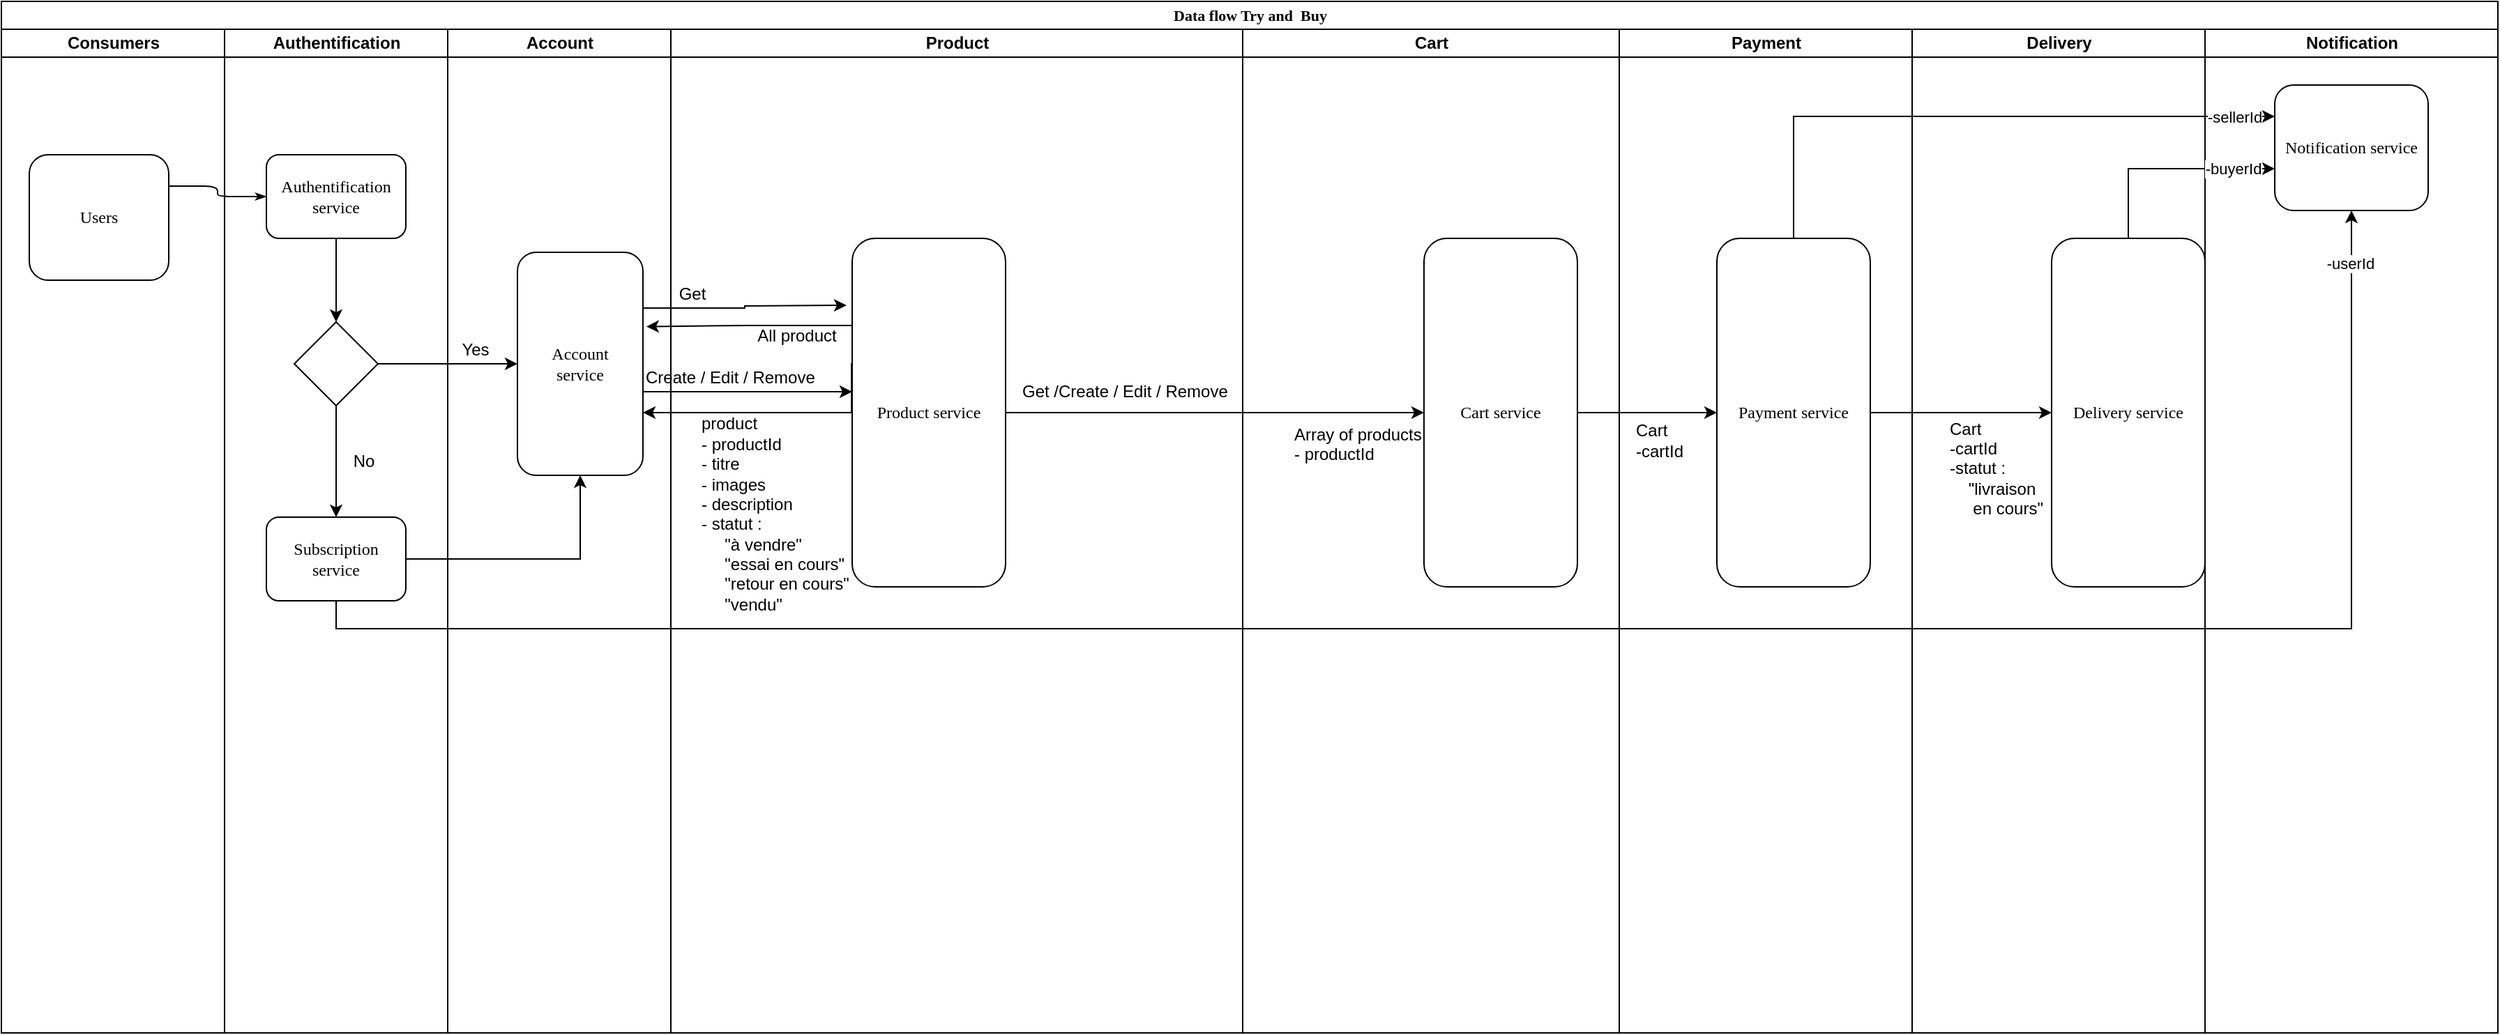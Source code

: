 <mxfile version="15.6.2" type="device" pages="2"><diagram name="Overview" id="74e2e168-ea6b-b213-b513-2b3c1d86103e"><mxGraphModel dx="1038" dy="556" grid="1" gridSize="10" guides="1" tooltips="1" connect="1" arrows="1" fold="1" page="1" pageScale="1" pageWidth="1100" pageHeight="850" background="none" math="0" shadow="0"><root><mxCell id="0"/><mxCell id="1" parent="0"/><mxCell id="77e6c97f196da883-1" value="&lt;font style=&quot;font-size: 11px&quot;&gt;Data flow Try and&amp;nbsp; Buy&lt;/font&gt;" style="swimlane;html=1;childLayout=stackLayout;startSize=20;rounded=0;shadow=0;labelBackgroundColor=none;strokeWidth=1;fontFamily=Verdana;fontSize=8;align=center;" parent="1" vertex="1"><mxGeometry x="90" y="40" width="1790" height="740" as="geometry"/></mxCell><mxCell id="77e6c97f196da883-26" style="edgeStyle=orthogonalEdgeStyle;rounded=1;html=1;labelBackgroundColor=none;startArrow=none;startFill=0;startSize=5;endArrow=classicThin;endFill=1;endSize=5;jettySize=auto;orthogonalLoop=1;strokeWidth=1;fontFamily=Verdana;fontSize=8;entryX=0;entryY=0.5;entryDx=0;entryDy=0;exitX=1;exitY=0.25;exitDx=0;exitDy=0;" parent="77e6c97f196da883-1" source="77e6c97f196da883-8" target="77e6c97f196da883-11" edge="1"><mxGeometry relative="1" as="geometry"><Array as="points"><mxPoint x="155" y="133"/><mxPoint x="155" y="140"/></Array></mxGeometry></mxCell><mxCell id="77e6c97f196da883-2" value="Consumers" style="swimlane;html=1;startSize=20;" parent="77e6c97f196da883-1" vertex="1"><mxGeometry y="20" width="160" height="720" as="geometry"/></mxCell><mxCell id="77e6c97f196da883-8" value="&lt;font style=&quot;font-size: 12px&quot;&gt;Users&lt;/font&gt;" style="rounded=1;whiteSpace=wrap;html=1;shadow=0;labelBackgroundColor=none;strokeWidth=1;fontFamily=Verdana;fontSize=8;align=center;" parent="77e6c97f196da883-2" vertex="1"><mxGeometry x="20" y="90" width="100" height="90" as="geometry"/></mxCell><mxCell id="77e6c97f196da883-3" value="Authentification" style="swimlane;html=1;startSize=20;" parent="77e6c97f196da883-1" vertex="1"><mxGeometry x="160" y="20" width="160" height="720" as="geometry"/></mxCell><mxCell id="YZADasU4_m_YrjNyv7JT-5" style="edgeStyle=orthogonalEdgeStyle;rounded=0;orthogonalLoop=1;jettySize=auto;html=1;exitX=0.5;exitY=1;exitDx=0;exitDy=0;entryX=0.5;entryY=0;entryDx=0;entryDy=0;" parent="77e6c97f196da883-3" source="77e6c97f196da883-11" target="YZADasU4_m_YrjNyv7JT-4" edge="1"><mxGeometry relative="1" as="geometry"/></mxCell><mxCell id="77e6c97f196da883-11" value="&lt;font style=&quot;font-size: 12px&quot;&gt;Authentification&lt;br&gt;service&lt;/font&gt;" style="rounded=1;whiteSpace=wrap;html=1;shadow=0;labelBackgroundColor=none;strokeWidth=1;fontFamily=Verdana;fontSize=8;align=center;" parent="77e6c97f196da883-3" vertex="1"><mxGeometry x="30" y="90" width="100" height="60" as="geometry"/></mxCell><mxCell id="YZADasU4_m_YrjNyv7JT-4" value="" style="rhombus;whiteSpace=wrap;html=1;" parent="77e6c97f196da883-3" vertex="1"><mxGeometry x="50" y="210" width="60" height="60" as="geometry"/></mxCell><mxCell id="YZADasU4_m_YrjNyv7JT-9" value="&lt;font style=&quot;font-size: 12px&quot;&gt;Subscription&lt;br&gt;service&lt;/font&gt;" style="rounded=1;whiteSpace=wrap;html=1;shadow=0;labelBackgroundColor=none;strokeWidth=1;fontFamily=Verdana;fontSize=8;align=center;" parent="77e6c97f196da883-3" vertex="1"><mxGeometry x="30" y="350" width="100" height="60" as="geometry"/></mxCell><mxCell id="YZADasU4_m_YrjNyv7JT-8" style="edgeStyle=orthogonalEdgeStyle;rounded=0;orthogonalLoop=1;jettySize=auto;html=1;exitX=0.5;exitY=1;exitDx=0;exitDy=0;entryX=0.5;entryY=0;entryDx=0;entryDy=0;" parent="77e6c97f196da883-3" source="YZADasU4_m_YrjNyv7JT-4" target="YZADasU4_m_YrjNyv7JT-9" edge="1"><mxGeometry relative="1" as="geometry"><mxPoint x="80" y="340" as="targetPoint"/></mxGeometry></mxCell><mxCell id="YZADasU4_m_YrjNyv7JT-10" value="No" style="text;html=1;strokeColor=none;fillColor=none;align=center;verticalAlign=middle;whiteSpace=wrap;rounded=0;" parent="77e6c97f196da883-3" vertex="1"><mxGeometry x="80" y="300" width="40" height="20" as="geometry"/></mxCell><mxCell id="77e6c97f196da883-4" value="Account" style="swimlane;html=1;startSize=20;" parent="77e6c97f196da883-1" vertex="1"><mxGeometry x="320" y="20" width="160" height="720" as="geometry"/></mxCell><mxCell id="YZADasU4_m_YrjNyv7JT-6" value="&lt;span style=&quot;font-size: 12px&quot;&gt;Account&lt;br&gt;service&lt;br&gt;&lt;/span&gt;" style="rounded=1;whiteSpace=wrap;html=1;shadow=0;labelBackgroundColor=none;strokeWidth=1;fontFamily=Verdana;fontSize=8;align=center;" parent="77e6c97f196da883-4" vertex="1"><mxGeometry x="50" y="160" width="90" height="160" as="geometry"/></mxCell><mxCell id="YZADasU4_m_YrjNyv7JT-11" value="Yes" style="text;html=1;strokeColor=none;fillColor=none;align=center;verticalAlign=middle;whiteSpace=wrap;rounded=0;" parent="77e6c97f196da883-4" vertex="1"><mxGeometry y="220" width="40" height="20" as="geometry"/></mxCell><mxCell id="77e6c97f196da883-6" value="Product" style="swimlane;html=1;startSize=20;" parent="77e6c97f196da883-1" vertex="1"><mxGeometry x="480" y="20" width="410" height="720" as="geometry"/></mxCell><mxCell id="YZADasU4_m_YrjNyv7JT-16" value="&lt;span style=&quot;font-size: 12px&quot;&gt;Product service&lt;br&gt;&lt;/span&gt;" style="rounded=1;whiteSpace=wrap;html=1;shadow=0;labelBackgroundColor=none;strokeWidth=1;fontFamily=Verdana;fontSize=8;align=center;" parent="77e6c97f196da883-6" vertex="1"><mxGeometry x="130" y="150" width="110" height="250" as="geometry"/></mxCell><mxCell id="YZADasU4_m_YrjNyv7JT-24" value="Get" style="text;html=1;align=center;verticalAlign=middle;resizable=0;points=[];autosize=1;" parent="77e6c97f196da883-6" vertex="1"><mxGeometry y="180" width="30" height="20" as="geometry"/></mxCell><mxCell id="YZADasU4_m_YrjNyv7JT-30" value="All product" style="text;html=1;align=center;verticalAlign=middle;resizable=0;points=[];autosize=1;" parent="77e6c97f196da883-6" vertex="1"><mxGeometry x="55" y="210" width="70" height="20" as="geometry"/></mxCell><mxCell id="YZADasU4_m_YrjNyv7JT-33" value="Create / Edit / Remove" style="text;html=1;align=left;verticalAlign=middle;resizable=0;points=[];autosize=1;" parent="77e6c97f196da883-6" vertex="1"><mxGeometry x="-20" y="240" width="140" height="20" as="geometry"/></mxCell><mxCell id="YZADasU4_m_YrjNyv7JT-34" value="&lt;div&gt;&lt;span&gt;product&lt;/span&gt;&lt;/div&gt;&lt;div&gt;- productId&lt;/div&gt;&lt;div&gt;- titre&amp;nbsp;&lt;/div&gt;&lt;div&gt;- images&lt;/div&gt;&lt;div&gt;- description&amp;nbsp;&lt;/div&gt;&lt;div&gt;- statut :&amp;nbsp;&lt;/div&gt;&lt;div&gt;&amp;nbsp; &amp;nbsp; &amp;nbsp;&quot;à vendre&quot;&amp;nbsp;&lt;/div&gt;&lt;div&gt;&amp;nbsp; &amp;nbsp; &amp;nbsp;&quot;essai en cours&quot;&lt;/div&gt;&lt;div&gt;&amp;nbsp; &amp;nbsp; &amp;nbsp;&quot;retour en cours&quot;&lt;/div&gt;&lt;div&gt;&amp;nbsp; &amp;nbsp; &amp;nbsp;&quot;vendu&quot;&lt;/div&gt;&lt;div&gt;&lt;br&gt;&lt;/div&gt;" style="text;html=1;strokeColor=none;fillColor=none;align=left;verticalAlign=middle;whiteSpace=wrap;rounded=0;" parent="77e6c97f196da883-6" vertex="1"><mxGeometry x="20" y="280" width="120" height="150" as="geometry"/></mxCell><mxCell id="YZADasU4_m_YrjNyv7JT-43" value="Get /Create / Edit / Remove" style="text;html=1;align=left;verticalAlign=middle;resizable=0;points=[];autosize=1;" parent="77e6c97f196da883-6" vertex="1"><mxGeometry x="250" y="250" width="160" height="20" as="geometry"/></mxCell><mxCell id="YZADasU4_m_YrjNyv7JT-39" value="Cart" style="swimlane;html=1;startSize=20;" parent="77e6c97f196da883-1" vertex="1"><mxGeometry x="890" y="20" width="270" height="720" as="geometry"><mxRectangle x="890" y="20" width="30" height="720" as="alternateBounds"/></mxGeometry></mxCell><mxCell id="YZADasU4_m_YrjNyv7JT-40" value="&lt;span style=&quot;font-size: 12px&quot;&gt;Cart service&lt;br&gt;&lt;/span&gt;" style="rounded=1;whiteSpace=wrap;html=1;shadow=0;labelBackgroundColor=none;strokeWidth=1;fontFamily=Verdana;fontSize=8;align=center;" parent="YZADasU4_m_YrjNyv7JT-39" vertex="1"><mxGeometry x="130" y="150" width="110" height="250" as="geometry"/></mxCell><mxCell id="YZADasU4_m_YrjNyv7JT-44" value="&lt;div&gt;&lt;span&gt;Array of products&lt;/span&gt;&lt;/div&gt;&lt;div&gt;- productId&lt;span&gt;&amp;nbsp;&lt;/span&gt;&lt;/div&gt;&lt;div&gt;&lt;br&gt;&lt;/div&gt;" style="text;html=1;strokeColor=none;fillColor=none;align=left;verticalAlign=middle;whiteSpace=wrap;rounded=0;" parent="YZADasU4_m_YrjNyv7JT-39" vertex="1"><mxGeometry x="35" y="290" width="95" height="30" as="geometry"/></mxCell><mxCell id="YZADasU4_m_YrjNyv7JT-7" style="edgeStyle=orthogonalEdgeStyle;rounded=0;orthogonalLoop=1;jettySize=auto;html=1;exitX=1;exitY=0.5;exitDx=0;exitDy=0;" parent="77e6c97f196da883-1" source="YZADasU4_m_YrjNyv7JT-4" target="YZADasU4_m_YrjNyv7JT-6" edge="1"><mxGeometry relative="1" as="geometry"/></mxCell><mxCell id="YZADasU4_m_YrjNyv7JT-12" style="edgeStyle=orthogonalEdgeStyle;rounded=0;orthogonalLoop=1;jettySize=auto;html=1;exitX=1;exitY=0.5;exitDx=0;exitDy=0;entryX=0.5;entryY=1;entryDx=0;entryDy=0;" parent="77e6c97f196da883-1" source="YZADasU4_m_YrjNyv7JT-9" target="YZADasU4_m_YrjNyv7JT-6" edge="1"><mxGeometry relative="1" as="geometry"/></mxCell><mxCell id="YZADasU4_m_YrjNyv7JT-23" style="edgeStyle=orthogonalEdgeStyle;rounded=0;orthogonalLoop=1;jettySize=auto;html=1;exitX=1;exitY=0.25;exitDx=0;exitDy=0;startArrow=none;startFill=0;" parent="77e6c97f196da883-1" source="YZADasU4_m_YrjNyv7JT-6" edge="1"><mxGeometry relative="1" as="geometry"><mxPoint x="606" y="218" as="targetPoint"/></mxGeometry></mxCell><mxCell id="YZADasU4_m_YrjNyv7JT-25" style="edgeStyle=orthogonalEdgeStyle;rounded=0;orthogonalLoop=1;jettySize=auto;html=1;exitX=-0.004;exitY=0.358;exitDx=0;exitDy=0;exitPerimeter=0;" parent="77e6c97f196da883-1" source="YZADasU4_m_YrjNyv7JT-16" edge="1"><mxGeometry relative="1" as="geometry"><mxPoint x="460" y="295" as="targetPoint"/><Array as="points"><mxPoint x="610" y="295"/><mxPoint x="460" y="295"/></Array></mxGeometry></mxCell><mxCell id="YZADasU4_m_YrjNyv7JT-31" style="edgeStyle=orthogonalEdgeStyle;rounded=0;orthogonalLoop=1;jettySize=auto;html=1;exitX=0;exitY=0.25;exitDx=0;exitDy=0;entryX=1.027;entryY=0.333;entryDx=0;entryDy=0;entryPerimeter=0;startArrow=none;startFill=0;" parent="77e6c97f196da883-1" source="YZADasU4_m_YrjNyv7JT-16" target="YZADasU4_m_YrjNyv7JT-6" edge="1"><mxGeometry relative="1" as="geometry"/></mxCell><mxCell id="YZADasU4_m_YrjNyv7JT-46" style="edgeStyle=orthogonalEdgeStyle;rounded=0;orthogonalLoop=1;jettySize=auto;html=1;exitX=1;exitY=0.5;exitDx=0;exitDy=0;entryX=0;entryY=0.5;entryDx=0;entryDy=0;startArrow=none;startFill=0;" parent="77e6c97f196da883-1" source="YZADasU4_m_YrjNyv7JT-16" target="YZADasU4_m_YrjNyv7JT-40" edge="1"><mxGeometry relative="1" as="geometry"/></mxCell><mxCell id="YZADasU4_m_YrjNyv7JT-47" value="Payment" style="swimlane;html=1;startSize=20;" parent="77e6c97f196da883-1" vertex="1"><mxGeometry x="1160" y="20" width="210" height="720" as="geometry"><mxRectangle x="890" y="20" width="30" height="720" as="alternateBounds"/></mxGeometry></mxCell><mxCell id="YZADasU4_m_YrjNyv7JT-51" value="&lt;span style=&quot;font-size: 12px&quot;&gt;Payment service&lt;br&gt;&lt;/span&gt;" style="rounded=1;whiteSpace=wrap;html=1;shadow=0;labelBackgroundColor=none;strokeWidth=1;fontFamily=Verdana;fontSize=8;align=center;" parent="YZADasU4_m_YrjNyv7JT-47" vertex="1"><mxGeometry x="70" y="150" width="110" height="250" as="geometry"/></mxCell><mxCell id="YZADasU4_m_YrjNyv7JT-59" value="&lt;div&gt;Cart&lt;/div&gt;&lt;div&gt;-cartId&lt;/div&gt;" style="text;html=1;strokeColor=none;fillColor=none;align=left;verticalAlign=middle;whiteSpace=wrap;rounded=0;" parent="YZADasU4_m_YrjNyv7JT-47" vertex="1"><mxGeometry x="10" y="280" width="60" height="30" as="geometry"/></mxCell><mxCell id="YZADasU4_m_YrjNyv7JT-50" value="Delivery" style="swimlane;html=1;startSize=20;" parent="77e6c97f196da883-1" vertex="1"><mxGeometry x="1370" y="20" width="210" height="720" as="geometry"><mxRectangle x="890" y="20" width="30" height="720" as="alternateBounds"/></mxGeometry></mxCell><mxCell id="YZADasU4_m_YrjNyv7JT-52" value="&lt;span style=&quot;font-size: 12px&quot;&gt;Delivery service&lt;br&gt;&lt;/span&gt;" style="rounded=1;whiteSpace=wrap;html=1;shadow=0;labelBackgroundColor=none;strokeWidth=1;fontFamily=Verdana;fontSize=8;align=center;" parent="YZADasU4_m_YrjNyv7JT-50" vertex="1"><mxGeometry x="100" y="150" width="110" height="250" as="geometry"/></mxCell><mxCell id="YZADasU4_m_YrjNyv7JT-60" value="&lt;div style=&quot;text-align: left&quot;&gt;Cart&lt;/div&gt;&lt;div style=&quot;text-align: left&quot;&gt;-cartId&lt;/div&gt;&lt;div style=&quot;text-align: left&quot;&gt;-statut :&lt;br&gt;&amp;nbsp; &amp;nbsp; &quot;livraison&lt;/div&gt;&lt;div style=&quot;text-align: left&quot;&gt;&amp;nbsp; &amp;nbsp; &amp;nbsp;en cours&quot;&lt;/div&gt;" style="text;html=1;align=center;verticalAlign=middle;resizable=0;points=[];autosize=1;" parent="YZADasU4_m_YrjNyv7JT-50" vertex="1"><mxGeometry x="20" y="280" width="80" height="70" as="geometry"/></mxCell><mxCell id="YZADasU4_m_YrjNyv7JT-54" value="Notification" style="swimlane;html=1;startSize=20;" parent="77e6c97f196da883-1" vertex="1"><mxGeometry x="1580" y="20" width="210" height="720" as="geometry"><mxRectangle x="890" y="20" width="30" height="720" as="alternateBounds"/></mxGeometry></mxCell><mxCell id="YZADasU4_m_YrjNyv7JT-55" value="&lt;span style=&quot;font-size: 12px&quot;&gt;Notification service&lt;br&gt;&lt;/span&gt;" style="rounded=1;whiteSpace=wrap;html=1;shadow=0;labelBackgroundColor=none;strokeWidth=1;fontFamily=Verdana;fontSize=8;align=center;" parent="YZADasU4_m_YrjNyv7JT-54" vertex="1"><mxGeometry x="50" y="40" width="110" height="90" as="geometry"/></mxCell><mxCell id="YZADasU4_m_YrjNyv7JT-53" style="edgeStyle=orthogonalEdgeStyle;rounded=0;orthogonalLoop=1;jettySize=auto;html=1;exitX=1;exitY=0.5;exitDx=0;exitDy=0;entryX=0;entryY=0.5;entryDx=0;entryDy=0;startArrow=none;startFill=0;" parent="77e6c97f196da883-1" source="YZADasU4_m_YrjNyv7JT-40" target="YZADasU4_m_YrjNyv7JT-51" edge="1"><mxGeometry relative="1" as="geometry"/></mxCell><mxCell id="YZADasU4_m_YrjNyv7JT-56" style="edgeStyle=orthogonalEdgeStyle;rounded=0;orthogonalLoop=1;jettySize=auto;html=1;exitX=1;exitY=0.5;exitDx=0;exitDy=0;entryX=0;entryY=0.5;entryDx=0;entryDy=0;startArrow=none;startFill=0;" parent="77e6c97f196da883-1" source="YZADasU4_m_YrjNyv7JT-51" target="YZADasU4_m_YrjNyv7JT-52" edge="1"><mxGeometry relative="1" as="geometry"/></mxCell><mxCell id="YZADasU4_m_YrjNyv7JT-57" style="edgeStyle=orthogonalEdgeStyle;rounded=0;orthogonalLoop=1;jettySize=auto;html=1;exitX=0.5;exitY=0;exitDx=0;exitDy=0;entryX=0;entryY=0.25;entryDx=0;entryDy=0;startArrow=none;startFill=0;" parent="77e6c97f196da883-1" source="YZADasU4_m_YrjNyv7JT-51" target="YZADasU4_m_YrjNyv7JT-55" edge="1"><mxGeometry relative="1" as="geometry"/></mxCell><mxCell id="YZADasU4_m_YrjNyv7JT-62" value="-sellerId" style="edgeLabel;html=1;align=center;verticalAlign=middle;resizable=0;points=[];" parent="YZADasU4_m_YrjNyv7JT-57" vertex="1" connectable="0"><mxGeometry x="0.833" y="1" relative="1" as="geometry"><mxPoint x="6.5" y="1" as="offset"/></mxGeometry></mxCell><mxCell id="YZADasU4_m_YrjNyv7JT-61" style="edgeStyle=orthogonalEdgeStyle;rounded=0;orthogonalLoop=1;jettySize=auto;html=1;exitX=0.5;exitY=0;exitDx=0;exitDy=0;entryX=0;entryY=0.667;entryDx=0;entryDy=0;entryPerimeter=0;startArrow=none;startFill=0;" parent="77e6c97f196da883-1" source="YZADasU4_m_YrjNyv7JT-52" target="YZADasU4_m_YrjNyv7JT-55" edge="1"><mxGeometry relative="1" as="geometry"/></mxCell><mxCell id="YZADasU4_m_YrjNyv7JT-65" value="-buyerId" style="edgeLabel;html=1;align=center;verticalAlign=middle;resizable=0;points=[];" parent="YZADasU4_m_YrjNyv7JT-61" vertex="1" connectable="0"><mxGeometry x="0.499" relative="1" as="geometry"><mxPoint x="9" as="offset"/></mxGeometry></mxCell><mxCell id="YZADasU4_m_YrjNyv7JT-63" style="edgeStyle=orthogonalEdgeStyle;rounded=0;orthogonalLoop=1;jettySize=auto;html=1;exitX=0.5;exitY=1;exitDx=0;exitDy=0;entryX=0.5;entryY=1;entryDx=0;entryDy=0;startArrow=none;startFill=0;" parent="77e6c97f196da883-1" source="YZADasU4_m_YrjNyv7JT-9" target="YZADasU4_m_YrjNyv7JT-55" edge="1"><mxGeometry relative="1" as="geometry"/></mxCell><mxCell id="YZADasU4_m_YrjNyv7JT-64" value="-userId" style="edgeLabel;html=1;align=center;verticalAlign=middle;resizable=0;points=[];" parent="YZADasU4_m_YrjNyv7JT-63" vertex="1" connectable="0"><mxGeometry x="0.957" y="1" relative="1" as="geometry"><mxPoint as="offset"/></mxGeometry></mxCell><mxCell id="YZADasU4_m_YrjNyv7JT-32" style="edgeStyle=orthogonalEdgeStyle;rounded=0;orthogonalLoop=1;jettySize=auto;html=1;exitX=1;exitY=0.5;exitDx=0;exitDy=0;startArrow=none;startFill=0;" parent="1" source="YZADasU4_m_YrjNyv7JT-6" edge="1"><mxGeometry relative="1" as="geometry"><mxPoint x="700" y="320" as="targetPoint"/><Array as="points"><mxPoint x="550" y="320"/><mxPoint x="700" y="320"/></Array></mxGeometry></mxCell></root></mxGraphModel></diagram><diagram id="G5GjdR99C8rZCxGnCfwE" name="Account page"><mxGraphModel dx="3422" dy="1390" grid="1" gridSize="10" guides="1" tooltips="1" connect="1" arrows="1" fold="1" page="1" pageScale="1" pageWidth="827" pageHeight="1169" math="0" shadow="0"><root><mxCell id="nw8KhhndED7h4ndIgk4L-0"/><mxCell id="nw8KhhndED7h4ndIgk4L-1" parent="nw8KhhndED7h4ndIgk4L-0"/><mxCell id="nw8KhhndED7h4ndIgk4L-2" value="" style="whiteSpace=wrap;html=1;aspect=fixed;" parent="nw8KhhndED7h4ndIgk4L-1" vertex="1"><mxGeometry x="20" y="30" width="470" height="470" as="geometry"/></mxCell><mxCell id="nw8KhhndED7h4ndIgk4L-3" value="Account Page" style="text;html=1;strokeColor=none;fillColor=none;align=center;verticalAlign=middle;whiteSpace=wrap;rounded=0;" parent="nw8KhhndED7h4ndIgk4L-1" vertex="1"><mxGeometry x="30" y="40" width="80" height="30" as="geometry"/></mxCell><mxCell id="nw8KhhndED7h4ndIgk4L-4" value="à vendre" style="rounded=0;whiteSpace=wrap;html=1;" parent="nw8KhhndED7h4ndIgk4L-1" vertex="1"><mxGeometry x="30" y="80" width="100" height="30" as="geometry"/></mxCell><mxCell id="nw8KhhndED7h4ndIgk4L-5" value="Seller" style="shape=umlActor;verticalLabelPosition=bottom;verticalAlign=top;html=1;outlineConnect=0;" parent="nw8KhhndED7h4ndIgk4L-1" vertex="1"><mxGeometry x="-40" y="10" width="30" height="60" as="geometry"/></mxCell><mxCell id="nw8KhhndED7h4ndIgk4L-6" value="Buyer" style="shape=umlActor;verticalLabelPosition=bottom;verticalAlign=top;html=1;outlineConnect=0;" parent="nw8KhhndED7h4ndIgk4L-1" vertex="1"><mxGeometry x="680" y="10" width="30" height="60" as="geometry"/></mxCell><mxCell id="nw8KhhndED7h4ndIgk4L-8" value="" style="whiteSpace=wrap;html=1;aspect=fixed;" parent="nw8KhhndED7h4ndIgk4L-1" vertex="1"><mxGeometry x="740" y="30" width="470" height="470" as="geometry"/></mxCell><mxCell id="nw8KhhndED7h4ndIgk4L-9" value="Account Page" style="text;html=1;strokeColor=none;fillColor=none;align=center;verticalAlign=middle;whiteSpace=wrap;rounded=0;" parent="nw8KhhndED7h4ndIgk4L-1" vertex="1"><mxGeometry x="770" y="40" width="80" height="30" as="geometry"/></mxCell><mxCell id="nw8KhhndED7h4ndIgk4L-10" value="vente en cours" style="rounded=0;whiteSpace=wrap;html=1;" parent="nw8KhhndED7h4ndIgk4L-1" vertex="1"><mxGeometry x="190" y="80" width="100" height="30" as="geometry"/></mxCell><mxCell id="nw8KhhndED7h4ndIgk4L-11" value="vendu" style="rounded=0;whiteSpace=wrap;html=1;" parent="nw8KhhndED7h4ndIgk4L-1" vertex="1"><mxGeometry x="340" y="80" width="100" height="30" as="geometry"/></mxCell><mxCell id="nw8KhhndED7h4ndIgk4L-12" value="Article 1&amp;nbsp;&lt;br&gt;à vendre" style="rounded=1;whiteSpace=wrap;html=1;" parent="nw8KhhndED7h4ndIgk4L-1" vertex="1"><mxGeometry x="30" y="150" width="120" height="60" as="geometry"/></mxCell><mxCell id="nw8KhhndED7h4ndIgk4L-13" value="&lt;span style=&quot;color: rgb(0 , 0 , 0) ; font-family: &amp;#34;helvetica&amp;#34; ; font-size: 12px ; font-style: normal ; font-weight: 400 ; letter-spacing: normal ; text-align: center ; text-indent: 0px ; text-transform: none ; word-spacing: 0px ; background-color: rgb(248 , 249 , 250) ; display: inline ; float: none&quot;&gt;Article 2&amp;nbsp;&lt;/span&gt;&lt;br style=&quot;color: rgb(0 , 0 , 0) ; font-family: &amp;#34;helvetica&amp;#34; ; font-size: 12px ; font-style: normal ; font-weight: 400 ; letter-spacing: normal ; text-align: center ; text-indent: 0px ; text-transform: none ; word-spacing: 0px ; background-color: rgb(248 , 249 , 250)&quot;&gt;&lt;span style=&quot;color: rgb(0 , 0 , 0) ; font-family: &amp;#34;helvetica&amp;#34; ; font-size: 12px ; font-style: normal ; font-weight: 400 ; letter-spacing: normal ; text-align: center ; text-indent: 0px ; text-transform: none ; word-spacing: 0px ; background-color: rgb(248 , 249 , 250) ; display: inline ; float: none&quot;&gt;à vendre&lt;/span&gt;" style="rounded=1;whiteSpace=wrap;html=1;" parent="nw8KhhndED7h4ndIgk4L-1" vertex="1"><mxGeometry x="190" y="150" width="120" height="60" as="geometry"/></mxCell><mxCell id="nw8KhhndED7h4ndIgk4L-14" value="&lt;span style=&quot;color: rgb(0 , 0 , 0) ; font-family: &amp;#34;helvetica&amp;#34; ; font-size: 12px ; font-style: normal ; font-weight: 400 ; letter-spacing: normal ; text-align: center ; text-indent: 0px ; text-transform: none ; word-spacing: 0px ; background-color: rgb(248 , 249 , 250) ; display: inline ; float: none&quot;&gt;Article 3&lt;/span&gt;&lt;br style=&quot;color: rgb(0 , 0 , 0) ; font-family: &amp;#34;helvetica&amp;#34; ; font-size: 12px ; font-style: normal ; font-weight: 400 ; letter-spacing: normal ; text-align: center ; text-indent: 0px ; text-transform: none ; word-spacing: 0px ; background-color: rgb(248 , 249 , 250)&quot;&gt;&lt;font face=&quot;helvetica&quot;&gt;vendu&lt;/font&gt;" style="rounded=1;whiteSpace=wrap;html=1;" parent="nw8KhhndED7h4ndIgk4L-1" vertex="1"><mxGeometry x="340" y="150" width="120" height="60" as="geometry"/></mxCell><mxCell id="nw8KhhndED7h4ndIgk4L-16" value="Mes offres" style="rounded=0;whiteSpace=wrap;html=1;" parent="nw8KhhndED7h4ndIgk4L-1" vertex="1"><mxGeometry x="490" y="65" width="120" height="60" as="geometry"/></mxCell><mxCell id="nw8KhhndED7h4ndIgk4L-17" value="" style="rounded=0;whiteSpace=wrap;html=1;" parent="nw8KhhndED7h4ndIgk4L-1" vertex="1"><mxGeometry x="20" y="550" width="470" height="215" as="geometry"/></mxCell><mxCell id="nw8KhhndED7h4ndIgk4L-18" value="" style="endArrow=classic;html=1;rounded=0;exitX=0.5;exitY=1;exitDx=0;exitDy=0;entryX=1;entryY=0.5;entryDx=0;entryDy=0;" parent="nw8KhhndED7h4ndIgk4L-1" source="nw8KhhndED7h4ndIgk4L-16" target="nw8KhhndED7h4ndIgk4L-17" edge="1"><mxGeometry width="50" height="50" relative="1" as="geometry"><mxPoint x="370" y="280" as="sourcePoint"/><mxPoint x="420" y="230" as="targetPoint"/></mxGeometry></mxCell><mxCell id="nw8KhhndED7h4ndIgk4L-20" value="Article 1 / Buyer 123&amp;nbsp;" style="rounded=1;whiteSpace=wrap;html=1;" parent="nw8KhhndED7h4ndIgk4L-1" vertex="1"><mxGeometry x="35" y="565" width="445" height="35" as="geometry"/></mxCell><mxCell id="nw8KhhndED7h4ndIgk4L-21" value="" style="verticalLabelPosition=bottom;verticalAlign=top;html=1;shape=mxgraph.basic.tick" parent="nw8KhhndED7h4ndIgk4L-1" vertex="1"><mxGeometry x="420" y="575" width="20" height="20" as="geometry"/></mxCell><mxCell id="nw8KhhndED7h4ndIgk4L-22" value="" style="verticalLabelPosition=bottom;verticalAlign=top;html=1;shape=mxgraph.basic.x" parent="nw8KhhndED7h4ndIgk4L-1" vertex="1"><mxGeometry x="450" y="575" width="20" height="20" as="geometry"/></mxCell><mxCell id="nw8KhhndED7h4ndIgk4L-23" value="Article 1 / Buyer 134&amp;nbsp;" style="rounded=1;whiteSpace=wrap;html=1;" parent="nw8KhhndED7h4ndIgk4L-1" vertex="1"><mxGeometry x="32.5" y="610" width="445" height="35" as="geometry"/></mxCell><mxCell id="nw8KhhndED7h4ndIgk4L-24" value="Article 1 / Buyer 321&amp;nbsp;" style="rounded=1;whiteSpace=wrap;html=1;" parent="nw8KhhndED7h4ndIgk4L-1" vertex="1"><mxGeometry x="32.5" y="660" width="445" height="35" as="geometry"/></mxCell><mxCell id="nw8KhhndED7h4ndIgk4L-25" value="" style="verticalLabelPosition=bottom;verticalAlign=top;html=1;shape=mxgraph.basic.tick" parent="nw8KhhndED7h4ndIgk4L-1" vertex="1"><mxGeometry x="414" y="617.5" width="20" height="20" as="geometry"/></mxCell><mxCell id="nw8KhhndED7h4ndIgk4L-26" value="" style="verticalLabelPosition=bottom;verticalAlign=top;html=1;shape=mxgraph.basic.tick" parent="nw8KhhndED7h4ndIgk4L-1" vertex="1"><mxGeometry x="414" y="667.5" width="20" height="20" as="geometry"/></mxCell><mxCell id="nw8KhhndED7h4ndIgk4L-27" value="" style="verticalLabelPosition=bottom;verticalAlign=top;html=1;shape=mxgraph.basic.x" parent="nw8KhhndED7h4ndIgk4L-1" vertex="1"><mxGeometry x="450" y="617.5" width="20" height="20" as="geometry"/></mxCell><mxCell id="nw8KhhndED7h4ndIgk4L-28" value="" style="verticalLabelPosition=bottom;verticalAlign=top;html=1;shape=mxgraph.basic.x" parent="nw8KhhndED7h4ndIgk4L-1" vertex="1"><mxGeometry x="450" y="667.5" width="20" height="20" as="geometry"/></mxCell><mxCell id="nw8KhhndED7h4ndIgk4L-29" value="Mes commandes" style="rounded=0;whiteSpace=wrap;html=1;" parent="nw8KhhndED7h4ndIgk4L-1" vertex="1"><mxGeometry x="820" y="70" width="100" height="30" as="geometry"/></mxCell><mxCell id="nw8KhhndED7h4ndIgk4L-32" style="edgeStyle=orthogonalEdgeStyle;rounded=0;orthogonalLoop=1;jettySize=auto;html=1;exitX=1;exitY=0.5;exitDx=0;exitDy=0;entryX=-0.006;entryY=0.12;entryDx=0;entryDy=0;entryPerimeter=0;" parent="nw8KhhndED7h4ndIgk4L-1" source="nw8KhhndED7h4ndIgk4L-30" target="nw8KhhndED7h4ndIgk4L-31" edge="1"><mxGeometry relative="1" as="geometry"/></mxCell><mxCell id="nw8KhhndED7h4ndIgk4L-30" value="Catalogue" style="rounded=0;whiteSpace=wrap;html=1;" parent="nw8KhhndED7h4ndIgk4L-1" vertex="1"><mxGeometry x="1050" y="70" width="100" height="30" as="geometry"/></mxCell><mxCell id="nw8KhhndED7h4ndIgk4L-31" value="" style="verticalLabelPosition=bottom;verticalAlign=top;html=1;shape=mxgraph.basic.rect;fillColor2=none;strokeWidth=1;size=20;indent=5;" parent="nw8KhhndED7h4ndIgk4L-1" vertex="1"><mxGeometry x="1320" y="30" width="650" height="460" as="geometry"/></mxCell><mxCell id="nw8KhhndED7h4ndIgk4L-34" value="Catégorie 1" style="rounded=0;whiteSpace=wrap;html=1;" parent="nw8KhhndED7h4ndIgk4L-1" vertex="1"><mxGeometry x="1340" y="55" width="120" height="60" as="geometry"/></mxCell><mxCell id="nw8KhhndED7h4ndIgk4L-35" value="Catégorie 2" style="rounded=0;whiteSpace=wrap;html=1;" parent="nw8KhhndED7h4ndIgk4L-1" vertex="1"><mxGeometry x="1490" y="55" width="120" height="60" as="geometry"/></mxCell><mxCell id="nw8KhhndED7h4ndIgk4L-36" value="Catégorie 3" style="rounded=0;whiteSpace=wrap;html=1;" parent="nw8KhhndED7h4ndIgk4L-1" vertex="1"><mxGeometry x="1640" y="55" width="120" height="60" as="geometry"/></mxCell><mxCell id="nw8KhhndED7h4ndIgk4L-37" value="Catégorie 4" style="rounded=0;whiteSpace=wrap;html=1;" parent="nw8KhhndED7h4ndIgk4L-1" vertex="1"><mxGeometry x="1800" y="55" width="120" height="60" as="geometry"/></mxCell><mxCell id="nw8KhhndED7h4ndIgk4L-38" value="Article 121&lt;br&gt;ajouter / détail" style="rounded=1;whiteSpace=wrap;html=1;" parent="nw8KhhndED7h4ndIgk4L-1" vertex="1"><mxGeometry x="1500" y="180" width="120" height="60" as="geometry"/></mxCell><mxCell id="nw8KhhndED7h4ndIgk4L-39" value="Article 231&lt;br&gt;ajouter / détail" style="rounded=1;whiteSpace=wrap;html=1;" parent="nw8KhhndED7h4ndIgk4L-1" vertex="1"><mxGeometry x="1500" y="300" width="120" height="60" as="geometry"/></mxCell><mxCell id="nw8KhhndED7h4ndIgk4L-40" value="Article 321&lt;br&gt;ajouter / détail" style="rounded=1;whiteSpace=wrap;html=1;" parent="nw8KhhndED7h4ndIgk4L-1" vertex="1"><mxGeometry x="1340" y="300" width="120" height="60" as="geometry"/></mxCell><mxCell id="nw8KhhndED7h4ndIgk4L-41" value="Article 123&lt;br&gt;ajouter / détail" style="rounded=1;whiteSpace=wrap;html=1;" parent="nw8KhhndED7h4ndIgk4L-1" vertex="1"><mxGeometry x="1340" y="180" width="120" height="60" as="geometry"/></mxCell><mxCell id="nw8KhhndED7h4ndIgk4L-42" value="Article 333&lt;br&gt;ajouter / détail" style="rounded=1;whiteSpace=wrap;html=1;" parent="nw8KhhndED7h4ndIgk4L-1" vertex="1"><mxGeometry x="1340" y="410" width="120" height="60" as="geometry"/></mxCell><mxCell id="nw8KhhndED7h4ndIgk4L-43" value="Article 132&lt;br&gt;ajouter / détail" style="rounded=1;whiteSpace=wrap;html=1;" parent="nw8KhhndED7h4ndIgk4L-1" vertex="1"><mxGeometry x="1500" y="410" width="120" height="60" as="geometry"/></mxCell><mxCell id="nw8KhhndED7h4ndIgk4L-44" value="Article 223&lt;br&gt;ajouter / détail" style="rounded=1;whiteSpace=wrap;html=1;" parent="nw8KhhndED7h4ndIgk4L-1" vertex="1"><mxGeometry x="1654" y="410" width="120" height="60" as="geometry"/></mxCell><mxCell id="nw8KhhndED7h4ndIgk4L-45" value="Article 222&lt;br&gt;ajouter / détail" style="rounded=1;whiteSpace=wrap;html=1;" parent="nw8KhhndED7h4ndIgk4L-1" vertex="1"><mxGeometry x="1654" y="300" width="120" height="60" as="geometry"/></mxCell><mxCell id="nw8KhhndED7h4ndIgk4L-46" value="Article 133&lt;br&gt;ajouter / détail" style="rounded=1;whiteSpace=wrap;html=1;" parent="nw8KhhndED7h4ndIgk4L-1" vertex="1"><mxGeometry x="1654" y="180" width="120" height="60" as="geometry"/></mxCell><mxCell id="nw8KhhndED7h4ndIgk4L-47" value="Article 111&lt;br&gt;ajouter / détail" style="rounded=1;whiteSpace=wrap;html=1;" parent="nw8KhhndED7h4ndIgk4L-1" vertex="1"><mxGeometry x="1820" y="300" width="120" height="60" as="geometry"/></mxCell><mxCell id="nw8KhhndED7h4ndIgk4L-48" value="Article 213&lt;br&gt;ajouter / détail" style="rounded=1;whiteSpace=wrap;html=1;" parent="nw8KhhndED7h4ndIgk4L-1" vertex="1"><mxGeometry x="1810" y="180" width="120" height="60" as="geometry"/></mxCell><mxCell id="nw8KhhndED7h4ndIgk4L-49" value="Article 123&lt;br&gt;à valider" style="rounded=1;whiteSpace=wrap;html=1;" parent="nw8KhhndED7h4ndIgk4L-1" vertex="1"><mxGeometry x="770" y="235" width="120" height="60" as="geometry"/></mxCell><mxCell id="nw8KhhndED7h4ndIgk4L-50" value="Article 213&lt;br&gt;rejeté" style="rounded=1;whiteSpace=wrap;html=1;" parent="nw8KhhndED7h4ndIgk4L-1" vertex="1"><mxGeometry x="770" y="410" width="120" height="60" as="geometry"/></mxCell><mxCell id="nw8KhhndED7h4ndIgk4L-51" value="Article 122&lt;br&gt;validé" style="rounded=1;whiteSpace=wrap;html=1;" parent="nw8KhhndED7h4ndIgk4L-1" vertex="1"><mxGeometry x="770" y="320" width="120" height="60" as="geometry"/></mxCell><mxCell id="nw8KhhndED7h4ndIgk4L-54" value="Commande n°12" style="text;strokeColor=none;fillColor=none;align=left;verticalAlign=top;spacingLeft=4;spacingRight=4;overflow=hidden;rotatable=0;points=[[0,0.5],[1,0.5]];portConstraint=eastwest;" parent="nw8KhhndED7h4ndIgk4L-1" vertex="1"><mxGeometry x="780" y="190" width="110" height="26" as="geometry"/></mxCell><mxCell id="nw8KhhndED7h4ndIgk4L-56" value="" style="endArrow=none;dashed=1;html=1;dashPattern=1 3;strokeWidth=2;rounded=0;entryX=1.013;entryY=1.077;entryDx=0;entryDy=0;entryPerimeter=0;exitX=-0.005;exitY=1.108;exitDx=0;exitDy=0;exitPerimeter=0;" parent="nw8KhhndED7h4ndIgk4L-1" source="nw8KhhndED7h4ndIgk4L-54" target="nw8KhhndED7h4ndIgk4L-54" edge="1"><mxGeometry width="50" height="50" relative="1" as="geometry"><mxPoint x="720" y="206" as="sourcePoint"/><mxPoint x="770" y="156" as="targetPoint"/></mxGeometry></mxCell><mxCell id="nw8KhhndED7h4ndIgk4L-58" value="à valider" style="rounded=0;whiteSpace=wrap;html=1;" parent="nw8KhhndED7h4ndIgk4L-1" vertex="1"><mxGeometry x="780" y="130" width="100" height="30" as="geometry"/></mxCell><mxCell id="nw8KhhndED7h4ndIgk4L-59" value="rejeté" style="rounded=0;whiteSpace=wrap;html=1;" parent="nw8KhhndED7h4ndIgk4L-1" vertex="1"><mxGeometry x="910" y="130" width="100" height="30" as="geometry"/></mxCell><mxCell id="nw8KhhndED7h4ndIgk4L-60" value="validé" style="rounded=0;whiteSpace=wrap;html=1;" parent="nw8KhhndED7h4ndIgk4L-1" vertex="1"><mxGeometry x="1050" y="130" width="100" height="30" as="geometry"/></mxCell><mxCell id="nw8KhhndED7h4ndIgk4L-61" value="Article 123&lt;br&gt;à valider" style="rounded=1;whiteSpace=wrap;html=1;" parent="nw8KhhndED7h4ndIgk4L-1" vertex="1"><mxGeometry x="1060" y="235" width="120" height="60" as="geometry"/></mxCell><mxCell id="nw8KhhndED7h4ndIgk4L-62" value="Article 123&lt;br&gt;à valider" style="rounded=1;whiteSpace=wrap;html=1;" parent="nw8KhhndED7h4ndIgk4L-1" vertex="1"><mxGeometry x="910" y="320" width="120" height="60" as="geometry"/></mxCell><mxCell id="nw8KhhndED7h4ndIgk4L-63" value="Article 123&lt;br&gt;à valider" style="rounded=1;whiteSpace=wrap;html=1;" parent="nw8KhhndED7h4ndIgk4L-1" vertex="1"><mxGeometry x="910" y="235" width="120" height="60" as="geometry"/></mxCell><mxCell id="nw8KhhndED7h4ndIgk4L-64" value="Commande n°11" style="text;strokeColor=none;fillColor=none;align=left;verticalAlign=top;spacingLeft=4;spacingRight=4;overflow=hidden;rotatable=0;points=[[0,0.5],[1,0.5]];portConstraint=eastwest;" parent="nw8KhhndED7h4ndIgk4L-1" vertex="1"><mxGeometry x="916" y="197" width="110" height="26" as="geometry"/></mxCell><mxCell id="nw8KhhndED7h4ndIgk4L-65" value="Commande n°10" style="text;strokeColor=none;fillColor=none;align=left;verticalAlign=top;spacingLeft=4;spacingRight=4;overflow=hidden;rotatable=0;points=[[0,0.5],[1,0.5]];portConstraint=eastwest;" parent="nw8KhhndED7h4ndIgk4L-1" vertex="1"><mxGeometry x="1060" y="197" width="110" height="26" as="geometry"/></mxCell></root></mxGraphModel></diagram></mxfile>